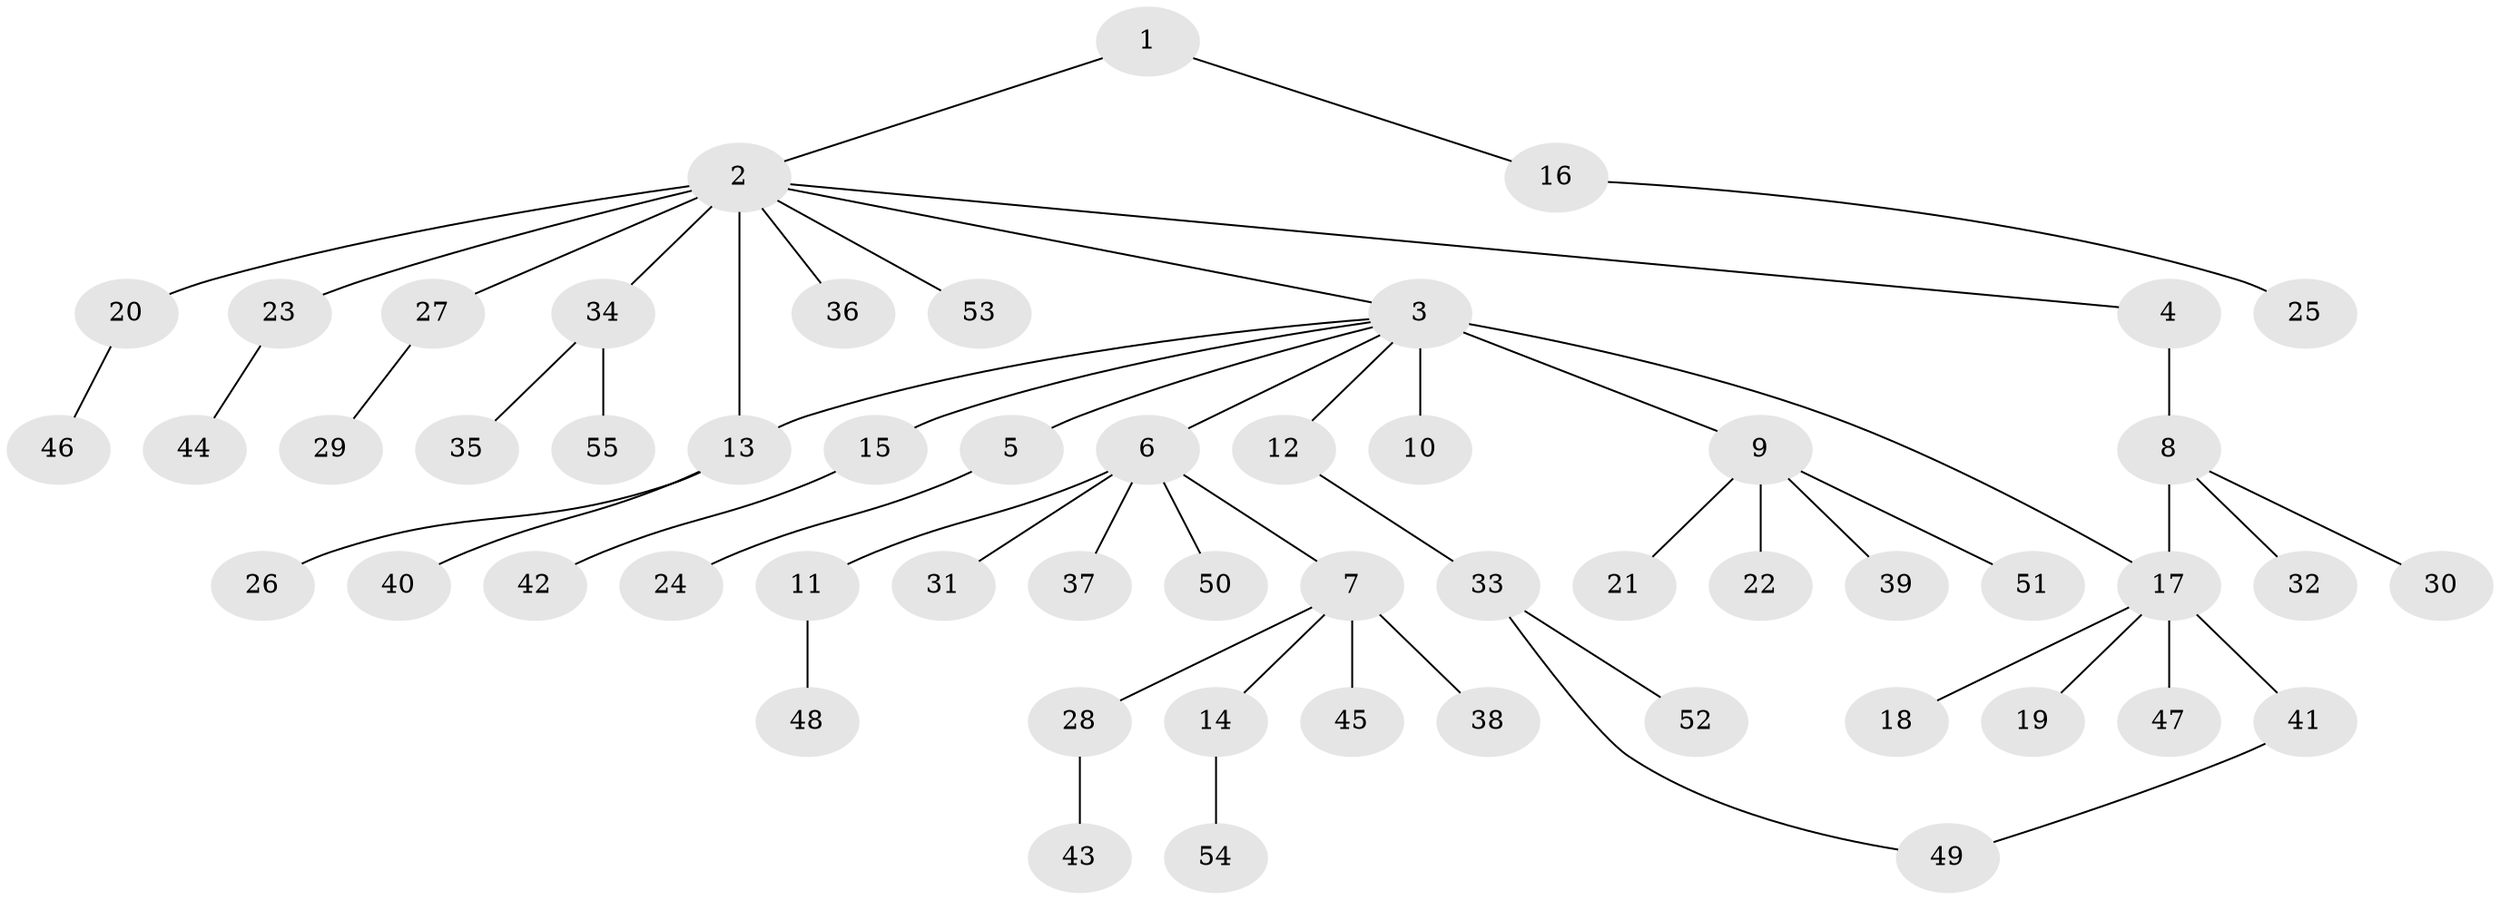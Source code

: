 // original degree distribution, {3: 0.1, 22: 0.00909090909090909, 19: 0.00909090909090909, 5: 0.00909090909090909, 7: 0.01818181818181818, 6: 0.01818181818181818, 4: 0.02727272727272727, 1: 0.6454545454545455, 2: 0.16363636363636364}
// Generated by graph-tools (version 1.1) at 2025/35/03/09/25 02:35:44]
// undirected, 55 vertices, 57 edges
graph export_dot {
graph [start="1"]
  node [color=gray90,style=filled];
  1;
  2;
  3;
  4;
  5;
  6;
  7;
  8;
  9;
  10;
  11;
  12;
  13;
  14;
  15;
  16;
  17;
  18;
  19;
  20;
  21;
  22;
  23;
  24;
  25;
  26;
  27;
  28;
  29;
  30;
  31;
  32;
  33;
  34;
  35;
  36;
  37;
  38;
  39;
  40;
  41;
  42;
  43;
  44;
  45;
  46;
  47;
  48;
  49;
  50;
  51;
  52;
  53;
  54;
  55;
  1 -- 2 [weight=1.0];
  1 -- 16 [weight=1.0];
  2 -- 3 [weight=1.0];
  2 -- 4 [weight=1.0];
  2 -- 13 [weight=12.0];
  2 -- 20 [weight=1.0];
  2 -- 23 [weight=1.0];
  2 -- 27 [weight=1.0];
  2 -- 34 [weight=1.0];
  2 -- 36 [weight=1.0];
  2 -- 53 [weight=1.0];
  3 -- 5 [weight=1.0];
  3 -- 6 [weight=1.0];
  3 -- 9 [weight=1.0];
  3 -- 10 [weight=10.0];
  3 -- 12 [weight=1.0];
  3 -- 13 [weight=1.0];
  3 -- 15 [weight=1.0];
  3 -- 17 [weight=1.0];
  4 -- 8 [weight=3.0];
  5 -- 24 [weight=1.0];
  6 -- 7 [weight=1.0];
  6 -- 11 [weight=1.0];
  6 -- 31 [weight=1.0];
  6 -- 37 [weight=1.0];
  6 -- 50 [weight=1.0];
  7 -- 14 [weight=1.0];
  7 -- 28 [weight=1.0];
  7 -- 38 [weight=1.0];
  7 -- 45 [weight=1.0];
  8 -- 17 [weight=1.0];
  8 -- 30 [weight=1.0];
  8 -- 32 [weight=1.0];
  9 -- 21 [weight=1.0];
  9 -- 22 [weight=1.0];
  9 -- 39 [weight=1.0];
  9 -- 51 [weight=1.0];
  11 -- 48 [weight=1.0];
  12 -- 33 [weight=1.0];
  13 -- 26 [weight=1.0];
  13 -- 40 [weight=1.0];
  14 -- 54 [weight=1.0];
  15 -- 42 [weight=1.0];
  16 -- 25 [weight=1.0];
  17 -- 18 [weight=1.0];
  17 -- 19 [weight=1.0];
  17 -- 41 [weight=1.0];
  17 -- 47 [weight=1.0];
  20 -- 46 [weight=1.0];
  23 -- 44 [weight=1.0];
  27 -- 29 [weight=1.0];
  28 -- 43 [weight=1.0];
  33 -- 49 [weight=1.0];
  33 -- 52 [weight=1.0];
  34 -- 35 [weight=1.0];
  34 -- 55 [weight=1.0];
  41 -- 49 [weight=1.0];
}
